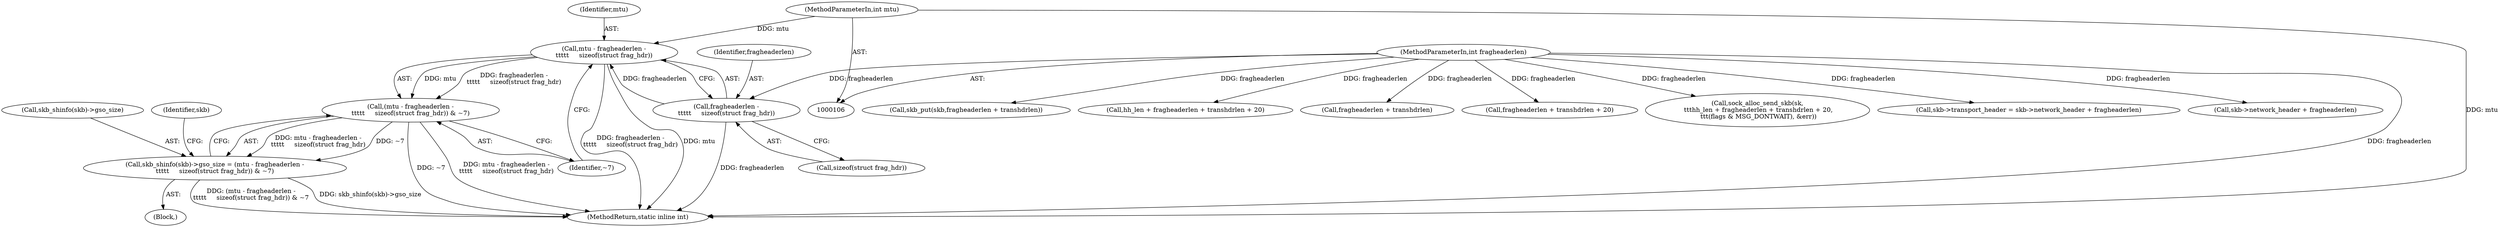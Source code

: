 digraph "1_linux_c547dbf55d5f8cf615ccc0e7265e98db27d3fb8b@API" {
"1000195" [label="(Call,mtu - fragheaderlen -\n\t\t\t\t\t     sizeof(struct frag_hdr))"];
"1000114" [label="(MethodParameterIn,int mtu)"];
"1000197" [label="(Call,fragheaderlen -\n\t\t\t\t\t     sizeof(struct frag_hdr))"];
"1000112" [label="(MethodParameterIn,int fragheaderlen)"];
"1000194" [label="(Call,(mtu - fragheaderlen -\n\t\t\t\t\t     sizeof(struct frag_hdr)) & ~7)"];
"1000189" [label="(Call,skb_shinfo(skb)->gso_size = (mtu - fragheaderlen -\n\t\t\t\t\t     sizeof(struct frag_hdr)) & ~7)"];
"1000157" [label="(Call,skb_put(skb,fragheaderlen + transhdrlen))"];
"1000190" [label="(Call,skb_shinfo(skb)->gso_size)"];
"1000112" [label="(MethodParameterIn,int fragheaderlen)"];
"1000136" [label="(Call,hh_len + fragheaderlen + transhdrlen + 20)"];
"1000114" [label="(MethodParameterIn,int mtu)"];
"1000159" [label="(Call,fragheaderlen + transhdrlen)"];
"1000205" [label="(Identifier,skb)"];
"1000199" [label="(Call,sizeof(struct frag_hdr))"];
"1000138" [label="(Call,fragheaderlen + transhdrlen + 20)"];
"1000194" [label="(Call,(mtu - fragheaderlen -\n\t\t\t\t\t     sizeof(struct frag_hdr)) & ~7)"];
"1000235" [label="(MethodReturn,static inline int)"];
"1000196" [label="(Identifier,mtu)"];
"1000134" [label="(Call,sock_alloc_send_skb(sk,\n \t\t\thh_len + fragheaderlen + transhdrlen + 20,\n \t\t\t(flags & MSG_DONTWAIT), &err))"];
"1000189" [label="(Call,skb_shinfo(skb)->gso_size = (mtu - fragheaderlen -\n\t\t\t\t\t     sizeof(struct frag_hdr)) & ~7)"];
"1000195" [label="(Call,mtu - fragheaderlen -\n\t\t\t\t\t     sizeof(struct frag_hdr))"];
"1000164" [label="(Call,skb->transport_header = skb->network_header + fragheaderlen)"];
"1000201" [label="(Identifier,~7)"];
"1000198" [label="(Identifier,fragheaderlen)"];
"1000130" [label="(Block,)"];
"1000197" [label="(Call,fragheaderlen -\n\t\t\t\t\t     sizeof(struct frag_hdr))"];
"1000168" [label="(Call,skb->network_header + fragheaderlen)"];
"1000195" -> "1000194"  [label="AST: "];
"1000195" -> "1000197"  [label="CFG: "];
"1000196" -> "1000195"  [label="AST: "];
"1000197" -> "1000195"  [label="AST: "];
"1000201" -> "1000195"  [label="CFG: "];
"1000195" -> "1000235"  [label="DDG: fragheaderlen -\n\t\t\t\t\t     sizeof(struct frag_hdr)"];
"1000195" -> "1000235"  [label="DDG: mtu"];
"1000195" -> "1000194"  [label="DDG: mtu"];
"1000195" -> "1000194"  [label="DDG: fragheaderlen -\n\t\t\t\t\t     sizeof(struct frag_hdr)"];
"1000114" -> "1000195"  [label="DDG: mtu"];
"1000197" -> "1000195"  [label="DDG: fragheaderlen"];
"1000114" -> "1000106"  [label="AST: "];
"1000114" -> "1000235"  [label="DDG: mtu"];
"1000197" -> "1000199"  [label="CFG: "];
"1000198" -> "1000197"  [label="AST: "];
"1000199" -> "1000197"  [label="AST: "];
"1000197" -> "1000235"  [label="DDG: fragheaderlen"];
"1000112" -> "1000197"  [label="DDG: fragheaderlen"];
"1000112" -> "1000106"  [label="AST: "];
"1000112" -> "1000235"  [label="DDG: fragheaderlen"];
"1000112" -> "1000134"  [label="DDG: fragheaderlen"];
"1000112" -> "1000136"  [label="DDG: fragheaderlen"];
"1000112" -> "1000138"  [label="DDG: fragheaderlen"];
"1000112" -> "1000157"  [label="DDG: fragheaderlen"];
"1000112" -> "1000159"  [label="DDG: fragheaderlen"];
"1000112" -> "1000164"  [label="DDG: fragheaderlen"];
"1000112" -> "1000168"  [label="DDG: fragheaderlen"];
"1000194" -> "1000189"  [label="AST: "];
"1000194" -> "1000201"  [label="CFG: "];
"1000201" -> "1000194"  [label="AST: "];
"1000189" -> "1000194"  [label="CFG: "];
"1000194" -> "1000235"  [label="DDG: ~7"];
"1000194" -> "1000235"  [label="DDG: mtu - fragheaderlen -\n\t\t\t\t\t     sizeof(struct frag_hdr)"];
"1000194" -> "1000189"  [label="DDG: mtu - fragheaderlen -\n\t\t\t\t\t     sizeof(struct frag_hdr)"];
"1000194" -> "1000189"  [label="DDG: ~7"];
"1000189" -> "1000130"  [label="AST: "];
"1000190" -> "1000189"  [label="AST: "];
"1000205" -> "1000189"  [label="CFG: "];
"1000189" -> "1000235"  [label="DDG: (mtu - fragheaderlen -\n\t\t\t\t\t     sizeof(struct frag_hdr)) & ~7"];
"1000189" -> "1000235"  [label="DDG: skb_shinfo(skb)->gso_size"];
}
